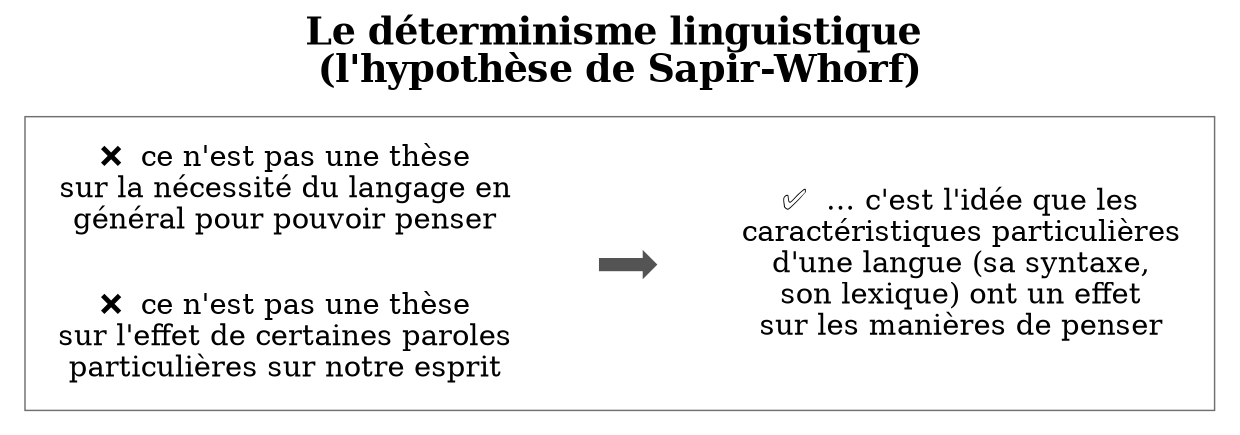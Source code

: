 digraph G {
// Template : evolution
// Usage : 
rankdir=LR
label=<<b>Le déterminisme linguistique <br/>(l'hypothèse de Sapir-Whorf)</b><br/>>
labelloc=t
fontsize=18

subgraph cluster_0{
label=""
color=grey44
penwidth=0.7
node[shape=rect, style=rounded, color=white]
{
rank=same    
//non4[label=""]
//non3[label=""]
non2[label="❌  ce n'est pas une thèse
sur la nécessité du langage en
général pour pouvoir penser"]
non1[label="❌  ce n'est pas une thèse
sur l'effet de certaines paroles
particulières sur notre esprit"]
}->
fleche
->
{
oui1[label="✅  … c'est l'idée que les
caractéristiques particulières
d'une langue (sa syntaxe,
son lexique) ont un effet
sur les manières de penser"]}
[style=invis]


fleche[shape=rarrow,label="",color=grey33, height=0.03, width=0.3, fillcolor=grey33, style="filled", penwidth=5]

}

}